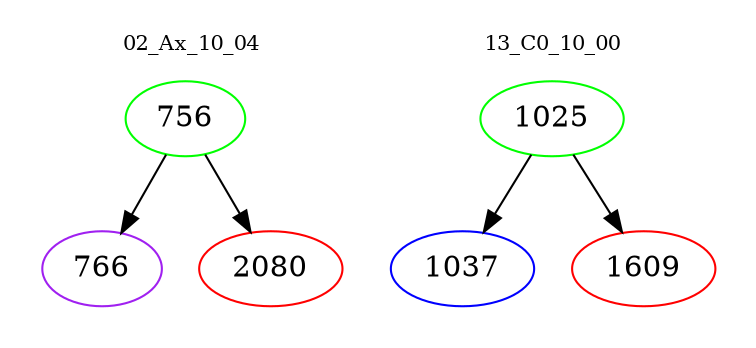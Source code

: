 digraph{
subgraph cluster_0 {
color = white
label = "02_Ax_10_04";
fontsize=10;
T0_756 [label="756", color="green"]
T0_756 -> T0_766 [color="black"]
T0_766 [label="766", color="purple"]
T0_756 -> T0_2080 [color="black"]
T0_2080 [label="2080", color="red"]
}
subgraph cluster_1 {
color = white
label = "13_C0_10_00";
fontsize=10;
T1_1025 [label="1025", color="green"]
T1_1025 -> T1_1037 [color="black"]
T1_1037 [label="1037", color="blue"]
T1_1025 -> T1_1609 [color="black"]
T1_1609 [label="1609", color="red"]
}
}
